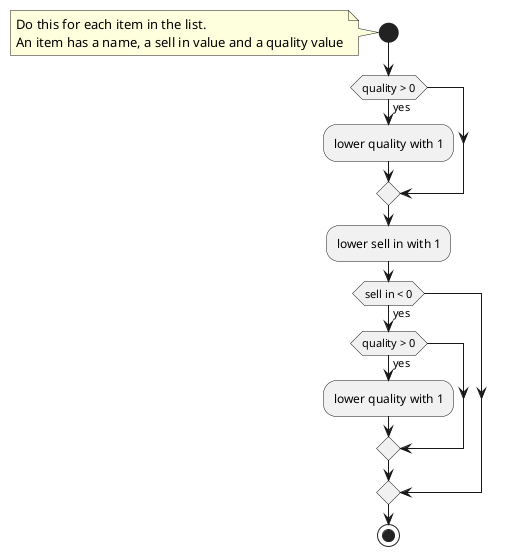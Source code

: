 @startuml

start
note left
    Do this for each item in the list.
    An item has a name, a sell in value and a quality value
end note

if (quality > 0) then (yes)
    -lower quality with 1
endif

-lower sell in with 1

if (sell in < 0) then (yes)
    if (quality > 0) then (yes)
        -lower quality with 1
    endif
endif

stop

@enduml
